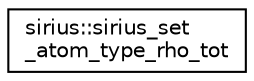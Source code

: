 digraph "Graphical Class Hierarchy"
{
 // INTERACTIVE_SVG=YES
  edge [fontname="Helvetica",fontsize="10",labelfontname="Helvetica",labelfontsize="10"];
  node [fontname="Helvetica",fontsize="10",shape=record];
  rankdir="LR";
  Node1 [label="sirius::sirius_set\l_atom_type_rho_tot",height=0.2,width=0.4,color="black", fillcolor="white", style="filled",URL="$interfacesirius_1_1sirius__set__atom__type__rho__tot.html"];
}
